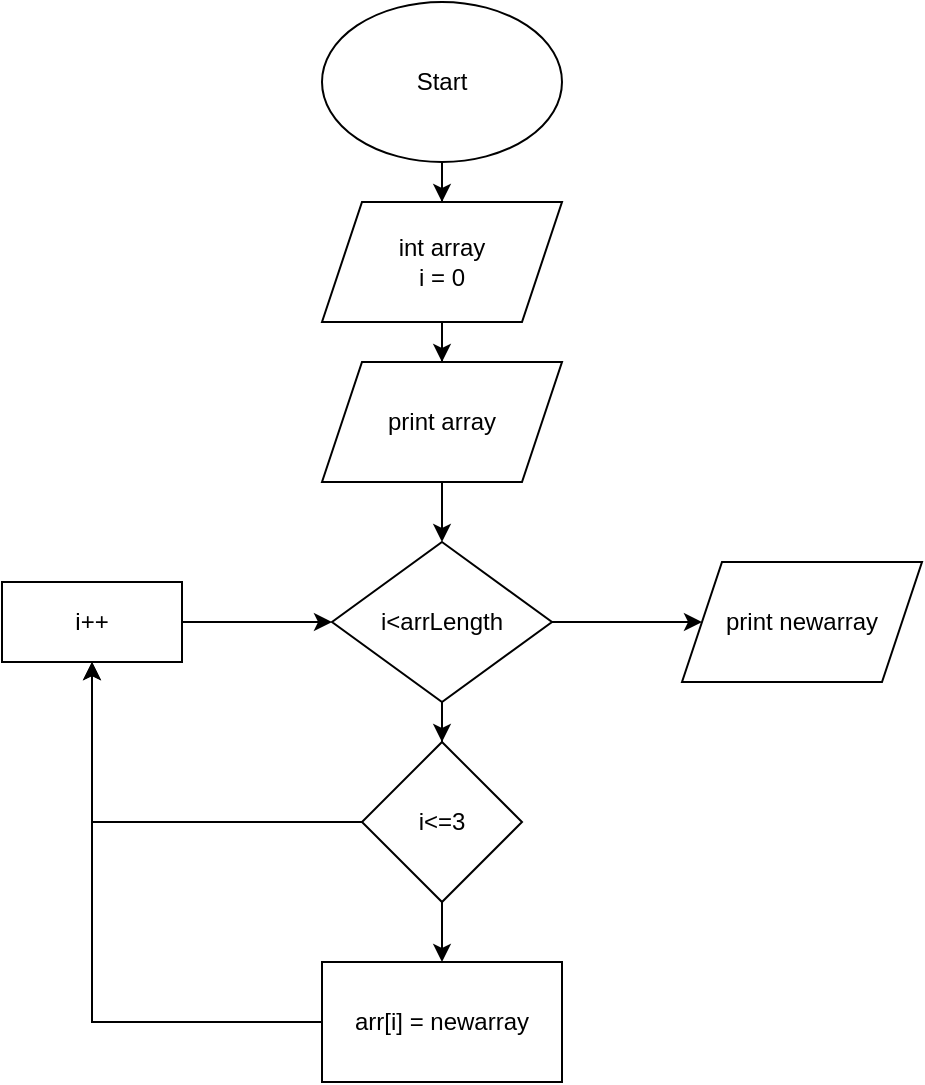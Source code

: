 <mxfile version="13.9.9" type="device"><diagram id="C5RBs43oDa-KdzZeNtuy" name="Page-1"><mxGraphModel dx="852" dy="504" grid="1" gridSize="10" guides="1" tooltips="1" connect="1" arrows="1" fold="1" page="1" pageScale="1" pageWidth="827" pageHeight="1169" math="0" shadow="0"><root><mxCell id="WIyWlLk6GJQsqaUBKTNV-0"/><mxCell id="WIyWlLk6GJQsqaUBKTNV-1" parent="WIyWlLk6GJQsqaUBKTNV-0"/><mxCell id="ud8LlKnYWAg0VIYQadV7-2" value="" style="edgeStyle=orthogonalEdgeStyle;rounded=0;orthogonalLoop=1;jettySize=auto;html=1;" edge="1" parent="WIyWlLk6GJQsqaUBKTNV-1" source="ud8LlKnYWAg0VIYQadV7-0" target="ud8LlKnYWAg0VIYQadV7-1"><mxGeometry relative="1" as="geometry"/></mxCell><mxCell id="ud8LlKnYWAg0VIYQadV7-0" value="Start" style="ellipse;whiteSpace=wrap;html=1;" vertex="1" parent="WIyWlLk6GJQsqaUBKTNV-1"><mxGeometry x="320" y="20" width="120" height="80" as="geometry"/></mxCell><mxCell id="ud8LlKnYWAg0VIYQadV7-4" value="" style="edgeStyle=orthogonalEdgeStyle;rounded=0;orthogonalLoop=1;jettySize=auto;html=1;" edge="1" parent="WIyWlLk6GJQsqaUBKTNV-1" source="ud8LlKnYWAg0VIYQadV7-1" target="ud8LlKnYWAg0VIYQadV7-3"><mxGeometry relative="1" as="geometry"/></mxCell><mxCell id="ud8LlKnYWAg0VIYQadV7-1" value="int array&lt;br&gt;i = 0" style="shape=parallelogram;perimeter=parallelogramPerimeter;whiteSpace=wrap;html=1;fixedSize=1;" vertex="1" parent="WIyWlLk6GJQsqaUBKTNV-1"><mxGeometry x="320" y="120" width="120" height="60" as="geometry"/></mxCell><mxCell id="ud8LlKnYWAg0VIYQadV7-6" value="" style="edgeStyle=orthogonalEdgeStyle;rounded=0;orthogonalLoop=1;jettySize=auto;html=1;" edge="1" parent="WIyWlLk6GJQsqaUBKTNV-1" source="ud8LlKnYWAg0VIYQadV7-3" target="ud8LlKnYWAg0VIYQadV7-5"><mxGeometry relative="1" as="geometry"/></mxCell><mxCell id="ud8LlKnYWAg0VIYQadV7-3" value="print array" style="shape=parallelogram;perimeter=parallelogramPerimeter;whiteSpace=wrap;html=1;fixedSize=1;" vertex="1" parent="WIyWlLk6GJQsqaUBKTNV-1"><mxGeometry x="320" y="200" width="120" height="60" as="geometry"/></mxCell><mxCell id="ud8LlKnYWAg0VIYQadV7-8" value="" style="edgeStyle=orthogonalEdgeStyle;rounded=0;orthogonalLoop=1;jettySize=auto;html=1;" edge="1" parent="WIyWlLk6GJQsqaUBKTNV-1" source="ud8LlKnYWAg0VIYQadV7-12" target="ud8LlKnYWAg0VIYQadV7-7"><mxGeometry relative="1" as="geometry"/></mxCell><mxCell id="ud8LlKnYWAg0VIYQadV7-15" value="" style="edgeStyle=orthogonalEdgeStyle;rounded=0;orthogonalLoop=1;jettySize=auto;html=1;" edge="1" parent="WIyWlLk6GJQsqaUBKTNV-1" source="ud8LlKnYWAg0VIYQadV7-5"><mxGeometry relative="1" as="geometry"><mxPoint x="510" y="330" as="targetPoint"/></mxGeometry></mxCell><mxCell id="ud8LlKnYWAg0VIYQadV7-5" value="i&amp;lt;arrLength" style="rhombus;whiteSpace=wrap;html=1;" vertex="1" parent="WIyWlLk6GJQsqaUBKTNV-1"><mxGeometry x="325" y="290" width="110" height="80" as="geometry"/></mxCell><mxCell id="ud8LlKnYWAg0VIYQadV7-19" style="edgeStyle=orthogonalEdgeStyle;rounded=0;orthogonalLoop=1;jettySize=auto;html=1;entryX=0.5;entryY=1;entryDx=0;entryDy=0;" edge="1" parent="WIyWlLk6GJQsqaUBKTNV-1" source="ud8LlKnYWAg0VIYQadV7-7" target="ud8LlKnYWAg0VIYQadV7-11"><mxGeometry relative="1" as="geometry"/></mxCell><mxCell id="ud8LlKnYWAg0VIYQadV7-7" value="arr[i] = newarray" style="whiteSpace=wrap;html=1;" vertex="1" parent="WIyWlLk6GJQsqaUBKTNV-1"><mxGeometry x="320" y="500" width="120" height="60" as="geometry"/></mxCell><mxCell id="ud8LlKnYWAg0VIYQadV7-18" value="" style="edgeStyle=orthogonalEdgeStyle;rounded=0;orthogonalLoop=1;jettySize=auto;html=1;" edge="1" parent="WIyWlLk6GJQsqaUBKTNV-1" source="ud8LlKnYWAg0VIYQadV7-11" target="ud8LlKnYWAg0VIYQadV7-5"><mxGeometry relative="1" as="geometry"/></mxCell><mxCell id="ud8LlKnYWAg0VIYQadV7-11" value="i++" style="rounded=0;whiteSpace=wrap;html=1;fillColor=#FFFFFF;" vertex="1" parent="WIyWlLk6GJQsqaUBKTNV-1"><mxGeometry x="160" y="310" width="90" height="40" as="geometry"/></mxCell><mxCell id="ud8LlKnYWAg0VIYQadV7-17" style="edgeStyle=orthogonalEdgeStyle;rounded=0;orthogonalLoop=1;jettySize=auto;html=1;entryX=0.5;entryY=1;entryDx=0;entryDy=0;" edge="1" parent="WIyWlLk6GJQsqaUBKTNV-1" source="ud8LlKnYWAg0VIYQadV7-12" target="ud8LlKnYWAg0VIYQadV7-11"><mxGeometry relative="1" as="geometry"/></mxCell><mxCell id="ud8LlKnYWAg0VIYQadV7-12" value="i&amp;lt;=3" style="rhombus;whiteSpace=wrap;html=1;fillColor=#FFFFFF;" vertex="1" parent="WIyWlLk6GJQsqaUBKTNV-1"><mxGeometry x="340" y="390" width="80" height="80" as="geometry"/></mxCell><mxCell id="ud8LlKnYWAg0VIYQadV7-13" value="" style="edgeStyle=orthogonalEdgeStyle;rounded=0;orthogonalLoop=1;jettySize=auto;html=1;" edge="1" parent="WIyWlLk6GJQsqaUBKTNV-1" source="ud8LlKnYWAg0VIYQadV7-5" target="ud8LlKnYWAg0VIYQadV7-12"><mxGeometry relative="1" as="geometry"><mxPoint x="380" y="370" as="sourcePoint"/><mxPoint x="380" y="500" as="targetPoint"/></mxGeometry></mxCell><mxCell id="ud8LlKnYWAg0VIYQadV7-16" value="print newarray" style="shape=parallelogram;perimeter=parallelogramPerimeter;whiteSpace=wrap;html=1;fixedSize=1;" vertex="1" parent="WIyWlLk6GJQsqaUBKTNV-1"><mxGeometry x="500" y="300" width="120" height="60" as="geometry"/></mxCell></root></mxGraphModel></diagram></mxfile>